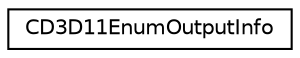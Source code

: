 digraph "Graphical Class Hierarchy"
{
  edge [fontname="Helvetica",fontsize="10",labelfontname="Helvetica",labelfontsize="10"];
  node [fontname="Helvetica",fontsize="10",shape=record];
  rankdir="LR";
  Node1 [label="CD3D11EnumOutputInfo",height=0.2,width=0.4,color="black", fillcolor="white", style="filled",URL="$class_c_d3_d11_enum_output_info.html"];
}
